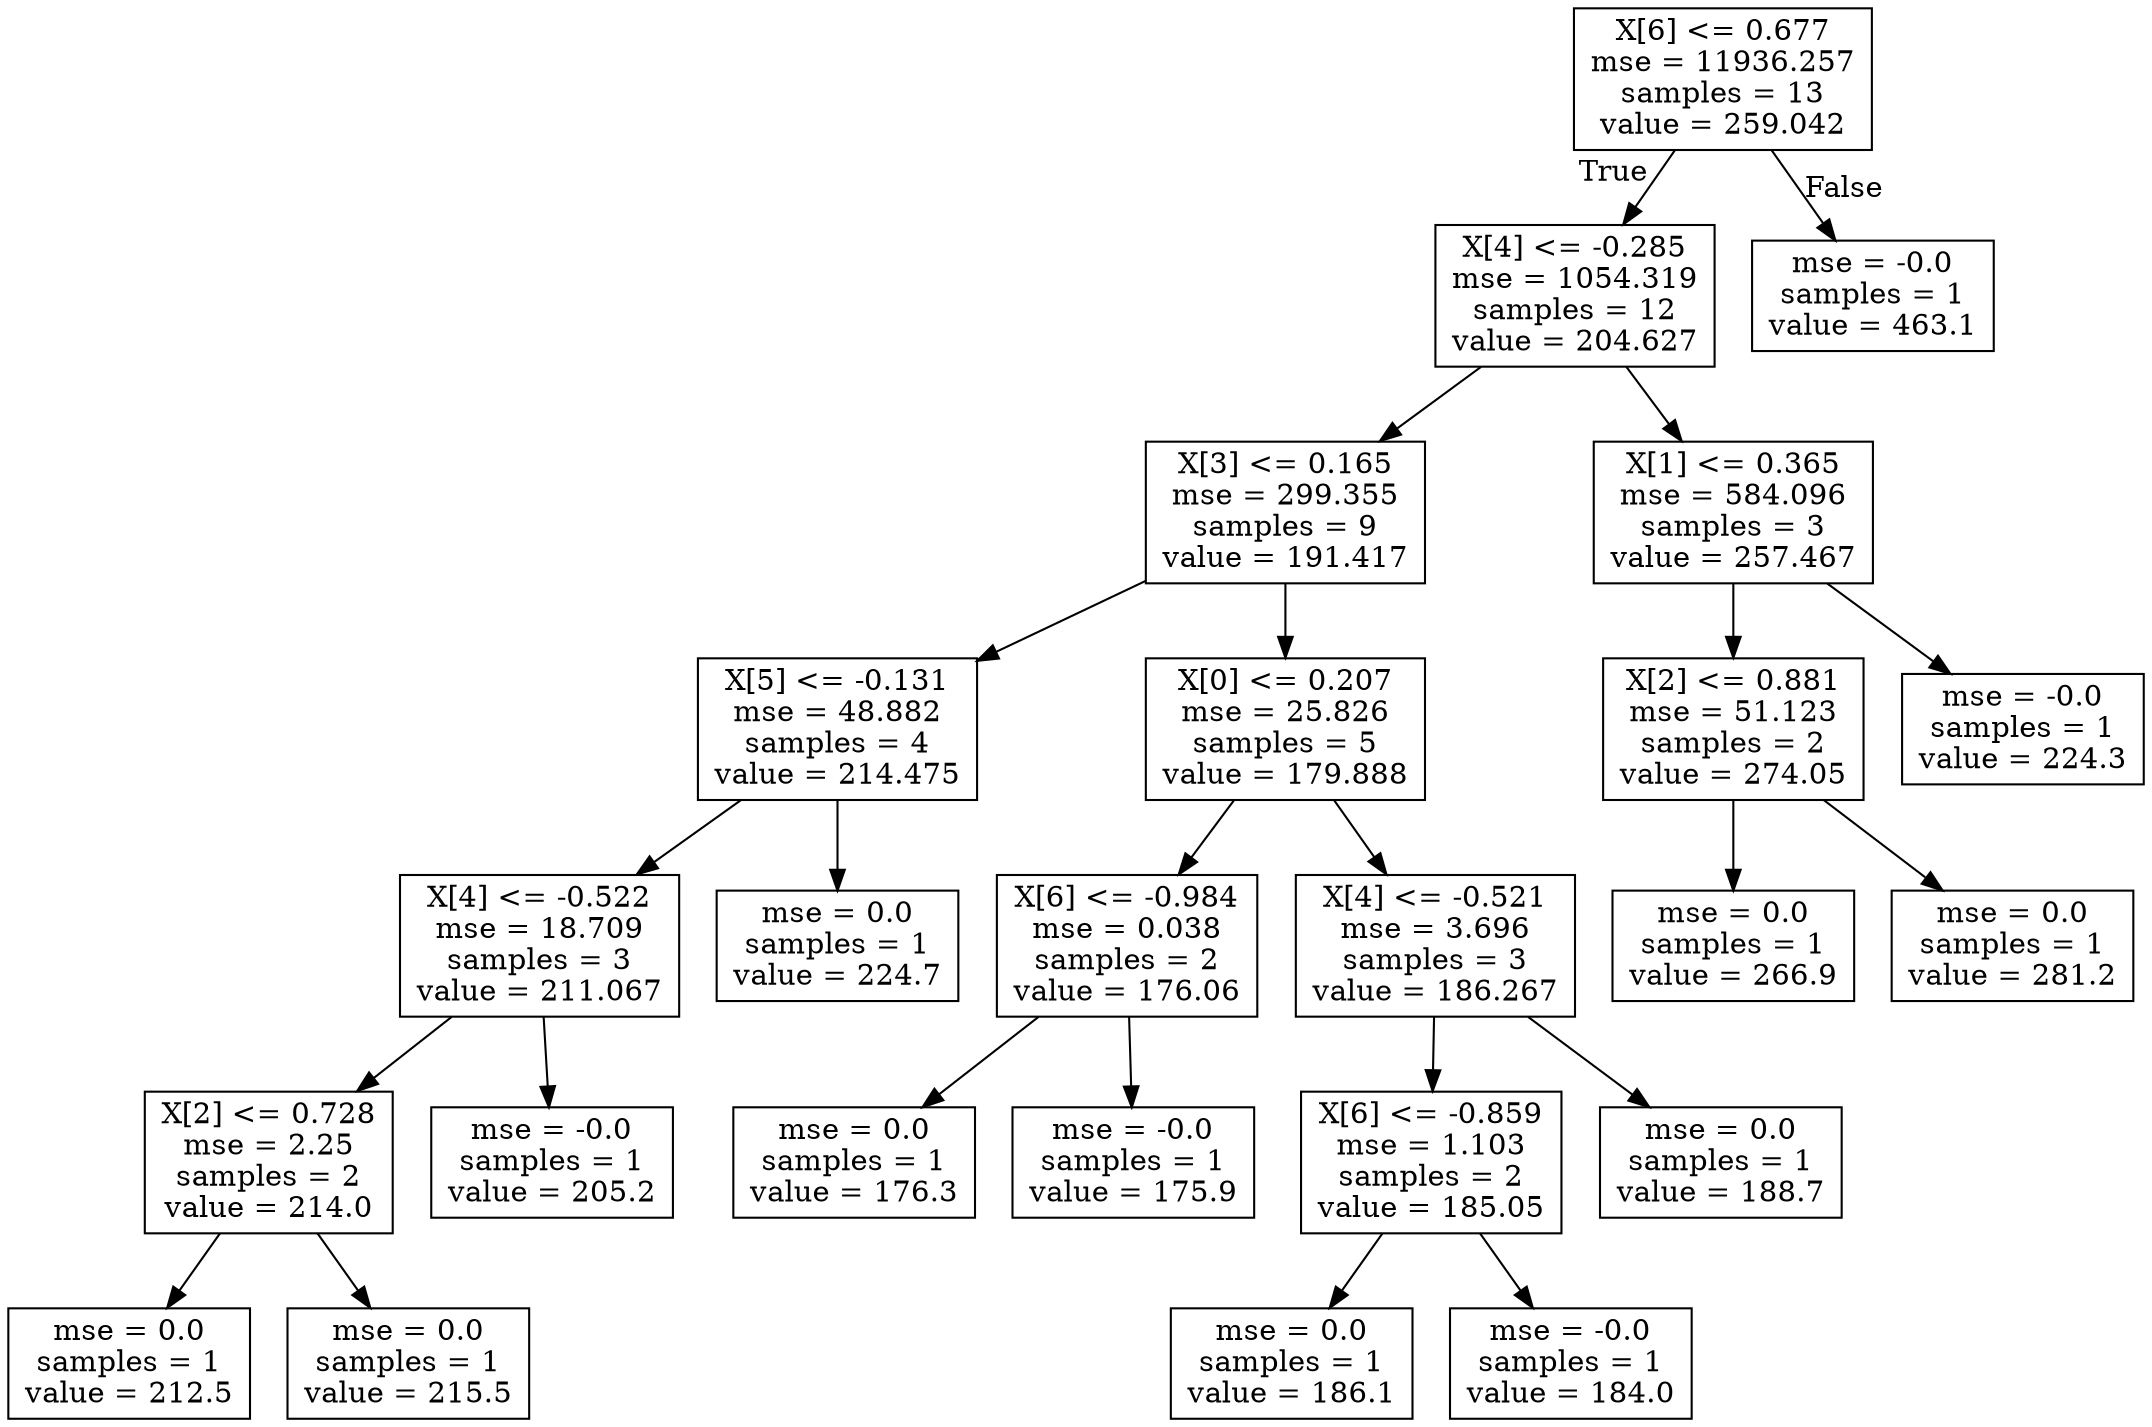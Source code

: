digraph Tree {
node [shape=box] ;
0 [label="X[6] <= 0.677\nmse = 11936.257\nsamples = 13\nvalue = 259.042"] ;
1 [label="X[4] <= -0.285\nmse = 1054.319\nsamples = 12\nvalue = 204.627"] ;
0 -> 1 [labeldistance=2.5, labelangle=45, headlabel="True"] ;
2 [label="X[3] <= 0.165\nmse = 299.355\nsamples = 9\nvalue = 191.417"] ;
1 -> 2 ;
3 [label="X[5] <= -0.131\nmse = 48.882\nsamples = 4\nvalue = 214.475"] ;
2 -> 3 ;
4 [label="X[4] <= -0.522\nmse = 18.709\nsamples = 3\nvalue = 211.067"] ;
3 -> 4 ;
5 [label="X[2] <= 0.728\nmse = 2.25\nsamples = 2\nvalue = 214.0"] ;
4 -> 5 ;
6 [label="mse = 0.0\nsamples = 1\nvalue = 212.5"] ;
5 -> 6 ;
7 [label="mse = 0.0\nsamples = 1\nvalue = 215.5"] ;
5 -> 7 ;
8 [label="mse = -0.0\nsamples = 1\nvalue = 205.2"] ;
4 -> 8 ;
9 [label="mse = 0.0\nsamples = 1\nvalue = 224.7"] ;
3 -> 9 ;
10 [label="X[0] <= 0.207\nmse = 25.826\nsamples = 5\nvalue = 179.888"] ;
2 -> 10 ;
11 [label="X[6] <= -0.984\nmse = 0.038\nsamples = 2\nvalue = 176.06"] ;
10 -> 11 ;
12 [label="mse = 0.0\nsamples = 1\nvalue = 176.3"] ;
11 -> 12 ;
13 [label="mse = -0.0\nsamples = 1\nvalue = 175.9"] ;
11 -> 13 ;
14 [label="X[4] <= -0.521\nmse = 3.696\nsamples = 3\nvalue = 186.267"] ;
10 -> 14 ;
15 [label="X[6] <= -0.859\nmse = 1.103\nsamples = 2\nvalue = 185.05"] ;
14 -> 15 ;
16 [label="mse = 0.0\nsamples = 1\nvalue = 186.1"] ;
15 -> 16 ;
17 [label="mse = -0.0\nsamples = 1\nvalue = 184.0"] ;
15 -> 17 ;
18 [label="mse = 0.0\nsamples = 1\nvalue = 188.7"] ;
14 -> 18 ;
19 [label="X[1] <= 0.365\nmse = 584.096\nsamples = 3\nvalue = 257.467"] ;
1 -> 19 ;
20 [label="X[2] <= 0.881\nmse = 51.123\nsamples = 2\nvalue = 274.05"] ;
19 -> 20 ;
21 [label="mse = 0.0\nsamples = 1\nvalue = 266.9"] ;
20 -> 21 ;
22 [label="mse = 0.0\nsamples = 1\nvalue = 281.2"] ;
20 -> 22 ;
23 [label="mse = -0.0\nsamples = 1\nvalue = 224.3"] ;
19 -> 23 ;
24 [label="mse = -0.0\nsamples = 1\nvalue = 463.1"] ;
0 -> 24 [labeldistance=2.5, labelangle=-45, headlabel="False"] ;
}